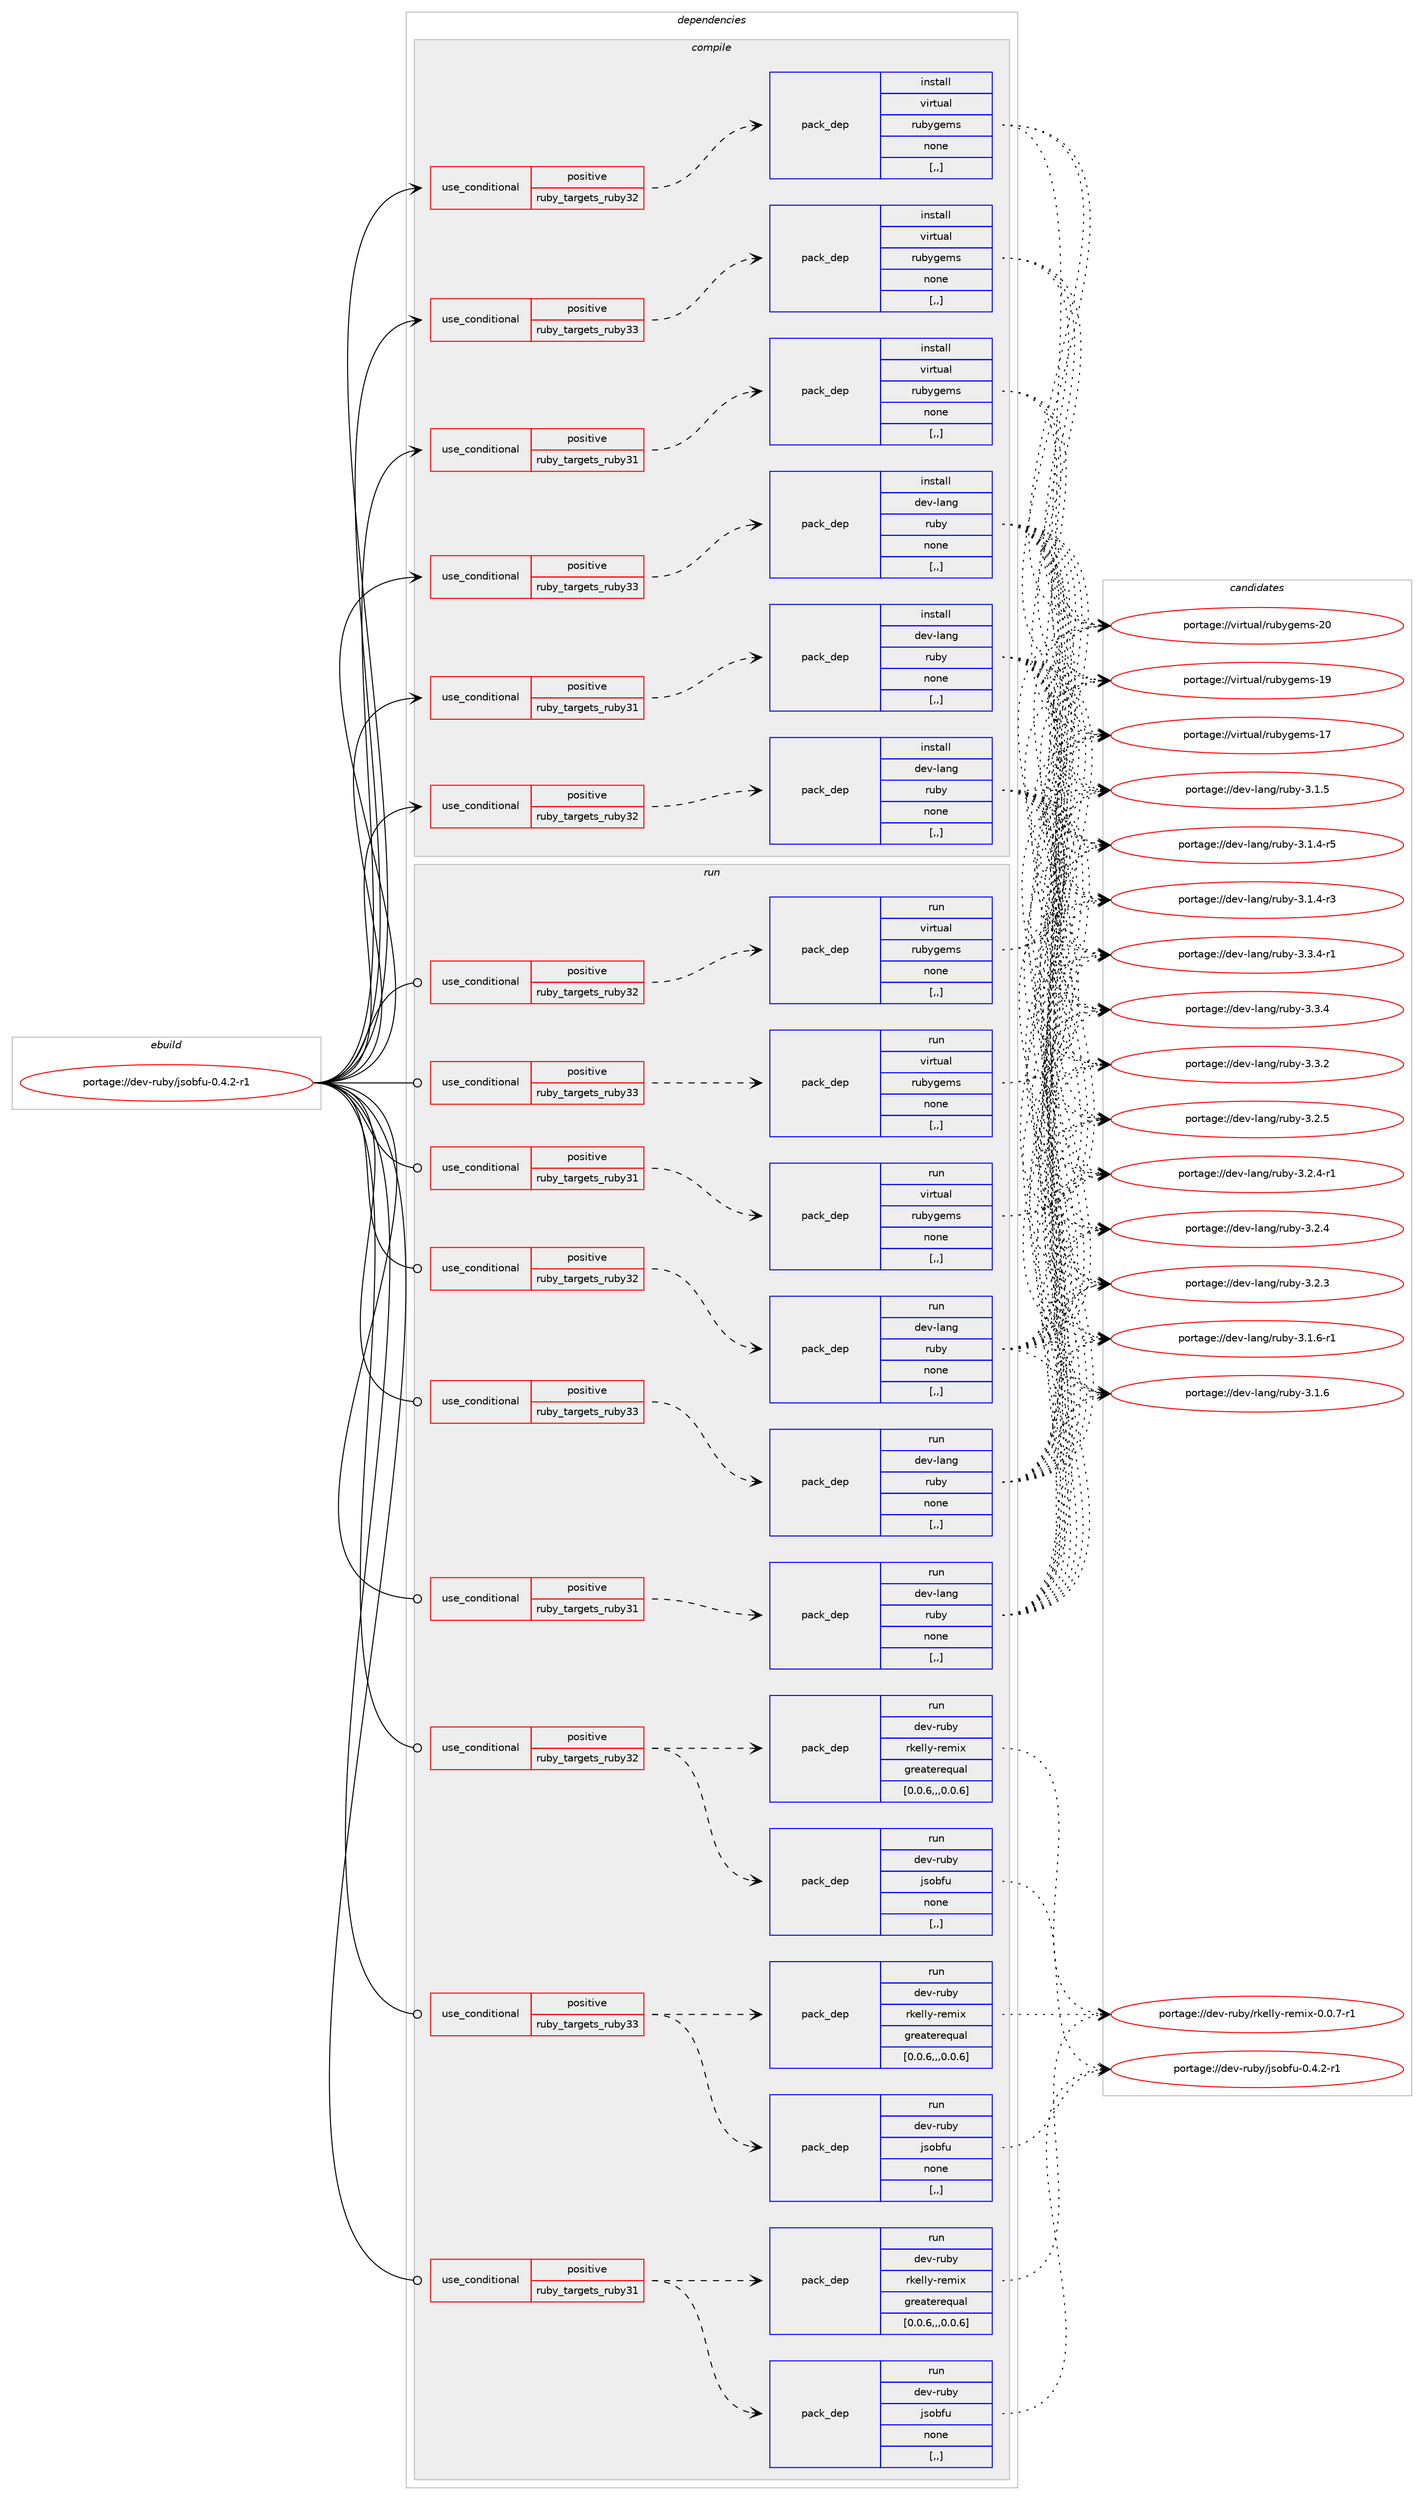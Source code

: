 digraph prolog {

# *************
# Graph options
# *************

newrank=true;
concentrate=true;
compound=true;
graph [rankdir=LR,fontname=Helvetica,fontsize=10,ranksep=1.5];#, ranksep=2.5, nodesep=0.2];
edge  [arrowhead=vee];
node  [fontname=Helvetica,fontsize=10];

# **********
# The ebuild
# **********

subgraph cluster_leftcol {
color=gray;
label=<<i>ebuild</i>>;
id [label="portage://dev-ruby/jsobfu-0.4.2-r1", color=red, width=4, href="../dev-ruby/jsobfu-0.4.2-r1.svg"];
}

# ****************
# The dependencies
# ****************

subgraph cluster_midcol {
color=gray;
label=<<i>dependencies</i>>;
subgraph cluster_compile {
fillcolor="#eeeeee";
style=filled;
label=<<i>compile</i>>;
subgraph cond49614 {
dependency187877 [label=<<TABLE BORDER="0" CELLBORDER="1" CELLSPACING="0" CELLPADDING="4"><TR><TD ROWSPAN="3" CELLPADDING="10">use_conditional</TD></TR><TR><TD>positive</TD></TR><TR><TD>ruby_targets_ruby31</TD></TR></TABLE>>, shape=none, color=red];
subgraph pack136927 {
dependency187878 [label=<<TABLE BORDER="0" CELLBORDER="1" CELLSPACING="0" CELLPADDING="4" WIDTH="220"><TR><TD ROWSPAN="6" CELLPADDING="30">pack_dep</TD></TR><TR><TD WIDTH="110">install</TD></TR><TR><TD>dev-lang</TD></TR><TR><TD>ruby</TD></TR><TR><TD>none</TD></TR><TR><TD>[,,]</TD></TR></TABLE>>, shape=none, color=blue];
}
dependency187877:e -> dependency187878:w [weight=20,style="dashed",arrowhead="vee"];
}
id:e -> dependency187877:w [weight=20,style="solid",arrowhead="vee"];
subgraph cond49615 {
dependency187879 [label=<<TABLE BORDER="0" CELLBORDER="1" CELLSPACING="0" CELLPADDING="4"><TR><TD ROWSPAN="3" CELLPADDING="10">use_conditional</TD></TR><TR><TD>positive</TD></TR><TR><TD>ruby_targets_ruby31</TD></TR></TABLE>>, shape=none, color=red];
subgraph pack136928 {
dependency187880 [label=<<TABLE BORDER="0" CELLBORDER="1" CELLSPACING="0" CELLPADDING="4" WIDTH="220"><TR><TD ROWSPAN="6" CELLPADDING="30">pack_dep</TD></TR><TR><TD WIDTH="110">install</TD></TR><TR><TD>virtual</TD></TR><TR><TD>rubygems</TD></TR><TR><TD>none</TD></TR><TR><TD>[,,]</TD></TR></TABLE>>, shape=none, color=blue];
}
dependency187879:e -> dependency187880:w [weight=20,style="dashed",arrowhead="vee"];
}
id:e -> dependency187879:w [weight=20,style="solid",arrowhead="vee"];
subgraph cond49616 {
dependency187881 [label=<<TABLE BORDER="0" CELLBORDER="1" CELLSPACING="0" CELLPADDING="4"><TR><TD ROWSPAN="3" CELLPADDING="10">use_conditional</TD></TR><TR><TD>positive</TD></TR><TR><TD>ruby_targets_ruby32</TD></TR></TABLE>>, shape=none, color=red];
subgraph pack136929 {
dependency187882 [label=<<TABLE BORDER="0" CELLBORDER="1" CELLSPACING="0" CELLPADDING="4" WIDTH="220"><TR><TD ROWSPAN="6" CELLPADDING="30">pack_dep</TD></TR><TR><TD WIDTH="110">install</TD></TR><TR><TD>dev-lang</TD></TR><TR><TD>ruby</TD></TR><TR><TD>none</TD></TR><TR><TD>[,,]</TD></TR></TABLE>>, shape=none, color=blue];
}
dependency187881:e -> dependency187882:w [weight=20,style="dashed",arrowhead="vee"];
}
id:e -> dependency187881:w [weight=20,style="solid",arrowhead="vee"];
subgraph cond49617 {
dependency187883 [label=<<TABLE BORDER="0" CELLBORDER="1" CELLSPACING="0" CELLPADDING="4"><TR><TD ROWSPAN="3" CELLPADDING="10">use_conditional</TD></TR><TR><TD>positive</TD></TR><TR><TD>ruby_targets_ruby32</TD></TR></TABLE>>, shape=none, color=red];
subgraph pack136930 {
dependency187884 [label=<<TABLE BORDER="0" CELLBORDER="1" CELLSPACING="0" CELLPADDING="4" WIDTH="220"><TR><TD ROWSPAN="6" CELLPADDING="30">pack_dep</TD></TR><TR><TD WIDTH="110">install</TD></TR><TR><TD>virtual</TD></TR><TR><TD>rubygems</TD></TR><TR><TD>none</TD></TR><TR><TD>[,,]</TD></TR></TABLE>>, shape=none, color=blue];
}
dependency187883:e -> dependency187884:w [weight=20,style="dashed",arrowhead="vee"];
}
id:e -> dependency187883:w [weight=20,style="solid",arrowhead="vee"];
subgraph cond49618 {
dependency187885 [label=<<TABLE BORDER="0" CELLBORDER="1" CELLSPACING="0" CELLPADDING="4"><TR><TD ROWSPAN="3" CELLPADDING="10">use_conditional</TD></TR><TR><TD>positive</TD></TR><TR><TD>ruby_targets_ruby33</TD></TR></TABLE>>, shape=none, color=red];
subgraph pack136931 {
dependency187886 [label=<<TABLE BORDER="0" CELLBORDER="1" CELLSPACING="0" CELLPADDING="4" WIDTH="220"><TR><TD ROWSPAN="6" CELLPADDING="30">pack_dep</TD></TR><TR><TD WIDTH="110">install</TD></TR><TR><TD>dev-lang</TD></TR><TR><TD>ruby</TD></TR><TR><TD>none</TD></TR><TR><TD>[,,]</TD></TR></TABLE>>, shape=none, color=blue];
}
dependency187885:e -> dependency187886:w [weight=20,style="dashed",arrowhead="vee"];
}
id:e -> dependency187885:w [weight=20,style="solid",arrowhead="vee"];
subgraph cond49619 {
dependency187887 [label=<<TABLE BORDER="0" CELLBORDER="1" CELLSPACING="0" CELLPADDING="4"><TR><TD ROWSPAN="3" CELLPADDING="10">use_conditional</TD></TR><TR><TD>positive</TD></TR><TR><TD>ruby_targets_ruby33</TD></TR></TABLE>>, shape=none, color=red];
subgraph pack136932 {
dependency187888 [label=<<TABLE BORDER="0" CELLBORDER="1" CELLSPACING="0" CELLPADDING="4" WIDTH="220"><TR><TD ROWSPAN="6" CELLPADDING="30">pack_dep</TD></TR><TR><TD WIDTH="110">install</TD></TR><TR><TD>virtual</TD></TR><TR><TD>rubygems</TD></TR><TR><TD>none</TD></TR><TR><TD>[,,]</TD></TR></TABLE>>, shape=none, color=blue];
}
dependency187887:e -> dependency187888:w [weight=20,style="dashed",arrowhead="vee"];
}
id:e -> dependency187887:w [weight=20,style="solid",arrowhead="vee"];
}
subgraph cluster_compileandrun {
fillcolor="#eeeeee";
style=filled;
label=<<i>compile and run</i>>;
}
subgraph cluster_run {
fillcolor="#eeeeee";
style=filled;
label=<<i>run</i>>;
subgraph cond49620 {
dependency187889 [label=<<TABLE BORDER="0" CELLBORDER="1" CELLSPACING="0" CELLPADDING="4"><TR><TD ROWSPAN="3" CELLPADDING="10">use_conditional</TD></TR><TR><TD>positive</TD></TR><TR><TD>ruby_targets_ruby31</TD></TR></TABLE>>, shape=none, color=red];
subgraph pack136933 {
dependency187890 [label=<<TABLE BORDER="0" CELLBORDER="1" CELLSPACING="0" CELLPADDING="4" WIDTH="220"><TR><TD ROWSPAN="6" CELLPADDING="30">pack_dep</TD></TR><TR><TD WIDTH="110">run</TD></TR><TR><TD>dev-lang</TD></TR><TR><TD>ruby</TD></TR><TR><TD>none</TD></TR><TR><TD>[,,]</TD></TR></TABLE>>, shape=none, color=blue];
}
dependency187889:e -> dependency187890:w [weight=20,style="dashed",arrowhead="vee"];
}
id:e -> dependency187889:w [weight=20,style="solid",arrowhead="odot"];
subgraph cond49621 {
dependency187891 [label=<<TABLE BORDER="0" CELLBORDER="1" CELLSPACING="0" CELLPADDING="4"><TR><TD ROWSPAN="3" CELLPADDING="10">use_conditional</TD></TR><TR><TD>positive</TD></TR><TR><TD>ruby_targets_ruby31</TD></TR></TABLE>>, shape=none, color=red];
subgraph pack136934 {
dependency187892 [label=<<TABLE BORDER="0" CELLBORDER="1" CELLSPACING="0" CELLPADDING="4" WIDTH="220"><TR><TD ROWSPAN="6" CELLPADDING="30">pack_dep</TD></TR><TR><TD WIDTH="110">run</TD></TR><TR><TD>virtual</TD></TR><TR><TD>rubygems</TD></TR><TR><TD>none</TD></TR><TR><TD>[,,]</TD></TR></TABLE>>, shape=none, color=blue];
}
dependency187891:e -> dependency187892:w [weight=20,style="dashed",arrowhead="vee"];
}
id:e -> dependency187891:w [weight=20,style="solid",arrowhead="odot"];
subgraph cond49622 {
dependency187893 [label=<<TABLE BORDER="0" CELLBORDER="1" CELLSPACING="0" CELLPADDING="4"><TR><TD ROWSPAN="3" CELLPADDING="10">use_conditional</TD></TR><TR><TD>positive</TD></TR><TR><TD>ruby_targets_ruby31</TD></TR></TABLE>>, shape=none, color=red];
subgraph pack136935 {
dependency187894 [label=<<TABLE BORDER="0" CELLBORDER="1" CELLSPACING="0" CELLPADDING="4" WIDTH="220"><TR><TD ROWSPAN="6" CELLPADDING="30">pack_dep</TD></TR><TR><TD WIDTH="110">run</TD></TR><TR><TD>dev-ruby</TD></TR><TR><TD>jsobfu</TD></TR><TR><TD>none</TD></TR><TR><TD>[,,]</TD></TR></TABLE>>, shape=none, color=blue];
}
dependency187893:e -> dependency187894:w [weight=20,style="dashed",arrowhead="vee"];
subgraph pack136936 {
dependency187895 [label=<<TABLE BORDER="0" CELLBORDER="1" CELLSPACING="0" CELLPADDING="4" WIDTH="220"><TR><TD ROWSPAN="6" CELLPADDING="30">pack_dep</TD></TR><TR><TD WIDTH="110">run</TD></TR><TR><TD>dev-ruby</TD></TR><TR><TD>rkelly-remix</TD></TR><TR><TD>greaterequal</TD></TR><TR><TD>[0.0.6,,,0.0.6]</TD></TR></TABLE>>, shape=none, color=blue];
}
dependency187893:e -> dependency187895:w [weight=20,style="dashed",arrowhead="vee"];
}
id:e -> dependency187893:w [weight=20,style="solid",arrowhead="odot"];
subgraph cond49623 {
dependency187896 [label=<<TABLE BORDER="0" CELLBORDER="1" CELLSPACING="0" CELLPADDING="4"><TR><TD ROWSPAN="3" CELLPADDING="10">use_conditional</TD></TR><TR><TD>positive</TD></TR><TR><TD>ruby_targets_ruby32</TD></TR></TABLE>>, shape=none, color=red];
subgraph pack136937 {
dependency187897 [label=<<TABLE BORDER="0" CELLBORDER="1" CELLSPACING="0" CELLPADDING="4" WIDTH="220"><TR><TD ROWSPAN="6" CELLPADDING="30">pack_dep</TD></TR><TR><TD WIDTH="110">run</TD></TR><TR><TD>dev-lang</TD></TR><TR><TD>ruby</TD></TR><TR><TD>none</TD></TR><TR><TD>[,,]</TD></TR></TABLE>>, shape=none, color=blue];
}
dependency187896:e -> dependency187897:w [weight=20,style="dashed",arrowhead="vee"];
}
id:e -> dependency187896:w [weight=20,style="solid",arrowhead="odot"];
subgraph cond49624 {
dependency187898 [label=<<TABLE BORDER="0" CELLBORDER="1" CELLSPACING="0" CELLPADDING="4"><TR><TD ROWSPAN="3" CELLPADDING="10">use_conditional</TD></TR><TR><TD>positive</TD></TR><TR><TD>ruby_targets_ruby32</TD></TR></TABLE>>, shape=none, color=red];
subgraph pack136938 {
dependency187899 [label=<<TABLE BORDER="0" CELLBORDER="1" CELLSPACING="0" CELLPADDING="4" WIDTH="220"><TR><TD ROWSPAN="6" CELLPADDING="30">pack_dep</TD></TR><TR><TD WIDTH="110">run</TD></TR><TR><TD>virtual</TD></TR><TR><TD>rubygems</TD></TR><TR><TD>none</TD></TR><TR><TD>[,,]</TD></TR></TABLE>>, shape=none, color=blue];
}
dependency187898:e -> dependency187899:w [weight=20,style="dashed",arrowhead="vee"];
}
id:e -> dependency187898:w [weight=20,style="solid",arrowhead="odot"];
subgraph cond49625 {
dependency187900 [label=<<TABLE BORDER="0" CELLBORDER="1" CELLSPACING="0" CELLPADDING="4"><TR><TD ROWSPAN="3" CELLPADDING="10">use_conditional</TD></TR><TR><TD>positive</TD></TR><TR><TD>ruby_targets_ruby32</TD></TR></TABLE>>, shape=none, color=red];
subgraph pack136939 {
dependency187901 [label=<<TABLE BORDER="0" CELLBORDER="1" CELLSPACING="0" CELLPADDING="4" WIDTH="220"><TR><TD ROWSPAN="6" CELLPADDING="30">pack_dep</TD></TR><TR><TD WIDTH="110">run</TD></TR><TR><TD>dev-ruby</TD></TR><TR><TD>jsobfu</TD></TR><TR><TD>none</TD></TR><TR><TD>[,,]</TD></TR></TABLE>>, shape=none, color=blue];
}
dependency187900:e -> dependency187901:w [weight=20,style="dashed",arrowhead="vee"];
subgraph pack136940 {
dependency187902 [label=<<TABLE BORDER="0" CELLBORDER="1" CELLSPACING="0" CELLPADDING="4" WIDTH="220"><TR><TD ROWSPAN="6" CELLPADDING="30">pack_dep</TD></TR><TR><TD WIDTH="110">run</TD></TR><TR><TD>dev-ruby</TD></TR><TR><TD>rkelly-remix</TD></TR><TR><TD>greaterequal</TD></TR><TR><TD>[0.0.6,,,0.0.6]</TD></TR></TABLE>>, shape=none, color=blue];
}
dependency187900:e -> dependency187902:w [weight=20,style="dashed",arrowhead="vee"];
}
id:e -> dependency187900:w [weight=20,style="solid",arrowhead="odot"];
subgraph cond49626 {
dependency187903 [label=<<TABLE BORDER="0" CELLBORDER="1" CELLSPACING="0" CELLPADDING="4"><TR><TD ROWSPAN="3" CELLPADDING="10">use_conditional</TD></TR><TR><TD>positive</TD></TR><TR><TD>ruby_targets_ruby33</TD></TR></TABLE>>, shape=none, color=red];
subgraph pack136941 {
dependency187904 [label=<<TABLE BORDER="0" CELLBORDER="1" CELLSPACING="0" CELLPADDING="4" WIDTH="220"><TR><TD ROWSPAN="6" CELLPADDING="30">pack_dep</TD></TR><TR><TD WIDTH="110">run</TD></TR><TR><TD>dev-lang</TD></TR><TR><TD>ruby</TD></TR><TR><TD>none</TD></TR><TR><TD>[,,]</TD></TR></TABLE>>, shape=none, color=blue];
}
dependency187903:e -> dependency187904:w [weight=20,style="dashed",arrowhead="vee"];
}
id:e -> dependency187903:w [weight=20,style="solid",arrowhead="odot"];
subgraph cond49627 {
dependency187905 [label=<<TABLE BORDER="0" CELLBORDER="1" CELLSPACING="0" CELLPADDING="4"><TR><TD ROWSPAN="3" CELLPADDING="10">use_conditional</TD></TR><TR><TD>positive</TD></TR><TR><TD>ruby_targets_ruby33</TD></TR></TABLE>>, shape=none, color=red];
subgraph pack136942 {
dependency187906 [label=<<TABLE BORDER="0" CELLBORDER="1" CELLSPACING="0" CELLPADDING="4" WIDTH="220"><TR><TD ROWSPAN="6" CELLPADDING="30">pack_dep</TD></TR><TR><TD WIDTH="110">run</TD></TR><TR><TD>virtual</TD></TR><TR><TD>rubygems</TD></TR><TR><TD>none</TD></TR><TR><TD>[,,]</TD></TR></TABLE>>, shape=none, color=blue];
}
dependency187905:e -> dependency187906:w [weight=20,style="dashed",arrowhead="vee"];
}
id:e -> dependency187905:w [weight=20,style="solid",arrowhead="odot"];
subgraph cond49628 {
dependency187907 [label=<<TABLE BORDER="0" CELLBORDER="1" CELLSPACING="0" CELLPADDING="4"><TR><TD ROWSPAN="3" CELLPADDING="10">use_conditional</TD></TR><TR><TD>positive</TD></TR><TR><TD>ruby_targets_ruby33</TD></TR></TABLE>>, shape=none, color=red];
subgraph pack136943 {
dependency187908 [label=<<TABLE BORDER="0" CELLBORDER="1" CELLSPACING="0" CELLPADDING="4" WIDTH="220"><TR><TD ROWSPAN="6" CELLPADDING="30">pack_dep</TD></TR><TR><TD WIDTH="110">run</TD></TR><TR><TD>dev-ruby</TD></TR><TR><TD>jsobfu</TD></TR><TR><TD>none</TD></TR><TR><TD>[,,]</TD></TR></TABLE>>, shape=none, color=blue];
}
dependency187907:e -> dependency187908:w [weight=20,style="dashed",arrowhead="vee"];
subgraph pack136944 {
dependency187909 [label=<<TABLE BORDER="0" CELLBORDER="1" CELLSPACING="0" CELLPADDING="4" WIDTH="220"><TR><TD ROWSPAN="6" CELLPADDING="30">pack_dep</TD></TR><TR><TD WIDTH="110">run</TD></TR><TR><TD>dev-ruby</TD></TR><TR><TD>rkelly-remix</TD></TR><TR><TD>greaterequal</TD></TR><TR><TD>[0.0.6,,,0.0.6]</TD></TR></TABLE>>, shape=none, color=blue];
}
dependency187907:e -> dependency187909:w [weight=20,style="dashed",arrowhead="vee"];
}
id:e -> dependency187907:w [weight=20,style="solid",arrowhead="odot"];
}
}

# **************
# The candidates
# **************

subgraph cluster_choices {
rank=same;
color=gray;
label=<<i>candidates</i>>;

subgraph choice136927 {
color=black;
nodesep=1;
choice100101118451089711010347114117981214551465146524511449 [label="portage://dev-lang/ruby-3.3.4-r1", color=red, width=4,href="../dev-lang/ruby-3.3.4-r1.svg"];
choice10010111845108971101034711411798121455146514652 [label="portage://dev-lang/ruby-3.3.4", color=red, width=4,href="../dev-lang/ruby-3.3.4.svg"];
choice10010111845108971101034711411798121455146514650 [label="portage://dev-lang/ruby-3.3.2", color=red, width=4,href="../dev-lang/ruby-3.3.2.svg"];
choice10010111845108971101034711411798121455146504653 [label="portage://dev-lang/ruby-3.2.5", color=red, width=4,href="../dev-lang/ruby-3.2.5.svg"];
choice100101118451089711010347114117981214551465046524511449 [label="portage://dev-lang/ruby-3.2.4-r1", color=red, width=4,href="../dev-lang/ruby-3.2.4-r1.svg"];
choice10010111845108971101034711411798121455146504652 [label="portage://dev-lang/ruby-3.2.4", color=red, width=4,href="../dev-lang/ruby-3.2.4.svg"];
choice10010111845108971101034711411798121455146504651 [label="portage://dev-lang/ruby-3.2.3", color=red, width=4,href="../dev-lang/ruby-3.2.3.svg"];
choice100101118451089711010347114117981214551464946544511449 [label="portage://dev-lang/ruby-3.1.6-r1", color=red, width=4,href="../dev-lang/ruby-3.1.6-r1.svg"];
choice10010111845108971101034711411798121455146494654 [label="portage://dev-lang/ruby-3.1.6", color=red, width=4,href="../dev-lang/ruby-3.1.6.svg"];
choice10010111845108971101034711411798121455146494653 [label="portage://dev-lang/ruby-3.1.5", color=red, width=4,href="../dev-lang/ruby-3.1.5.svg"];
choice100101118451089711010347114117981214551464946524511453 [label="portage://dev-lang/ruby-3.1.4-r5", color=red, width=4,href="../dev-lang/ruby-3.1.4-r5.svg"];
choice100101118451089711010347114117981214551464946524511451 [label="portage://dev-lang/ruby-3.1.4-r3", color=red, width=4,href="../dev-lang/ruby-3.1.4-r3.svg"];
dependency187878:e -> choice100101118451089711010347114117981214551465146524511449:w [style=dotted,weight="100"];
dependency187878:e -> choice10010111845108971101034711411798121455146514652:w [style=dotted,weight="100"];
dependency187878:e -> choice10010111845108971101034711411798121455146514650:w [style=dotted,weight="100"];
dependency187878:e -> choice10010111845108971101034711411798121455146504653:w [style=dotted,weight="100"];
dependency187878:e -> choice100101118451089711010347114117981214551465046524511449:w [style=dotted,weight="100"];
dependency187878:e -> choice10010111845108971101034711411798121455146504652:w [style=dotted,weight="100"];
dependency187878:e -> choice10010111845108971101034711411798121455146504651:w [style=dotted,weight="100"];
dependency187878:e -> choice100101118451089711010347114117981214551464946544511449:w [style=dotted,weight="100"];
dependency187878:e -> choice10010111845108971101034711411798121455146494654:w [style=dotted,weight="100"];
dependency187878:e -> choice10010111845108971101034711411798121455146494653:w [style=dotted,weight="100"];
dependency187878:e -> choice100101118451089711010347114117981214551464946524511453:w [style=dotted,weight="100"];
dependency187878:e -> choice100101118451089711010347114117981214551464946524511451:w [style=dotted,weight="100"];
}
subgraph choice136928 {
color=black;
nodesep=1;
choice118105114116117971084711411798121103101109115455048 [label="portage://virtual/rubygems-20", color=red, width=4,href="../virtual/rubygems-20.svg"];
choice118105114116117971084711411798121103101109115454957 [label="portage://virtual/rubygems-19", color=red, width=4,href="../virtual/rubygems-19.svg"];
choice118105114116117971084711411798121103101109115454955 [label="portage://virtual/rubygems-17", color=red, width=4,href="../virtual/rubygems-17.svg"];
dependency187880:e -> choice118105114116117971084711411798121103101109115455048:w [style=dotted,weight="100"];
dependency187880:e -> choice118105114116117971084711411798121103101109115454957:w [style=dotted,weight="100"];
dependency187880:e -> choice118105114116117971084711411798121103101109115454955:w [style=dotted,weight="100"];
}
subgraph choice136929 {
color=black;
nodesep=1;
choice100101118451089711010347114117981214551465146524511449 [label="portage://dev-lang/ruby-3.3.4-r1", color=red, width=4,href="../dev-lang/ruby-3.3.4-r1.svg"];
choice10010111845108971101034711411798121455146514652 [label="portage://dev-lang/ruby-3.3.4", color=red, width=4,href="../dev-lang/ruby-3.3.4.svg"];
choice10010111845108971101034711411798121455146514650 [label="portage://dev-lang/ruby-3.3.2", color=red, width=4,href="../dev-lang/ruby-3.3.2.svg"];
choice10010111845108971101034711411798121455146504653 [label="portage://dev-lang/ruby-3.2.5", color=red, width=4,href="../dev-lang/ruby-3.2.5.svg"];
choice100101118451089711010347114117981214551465046524511449 [label="portage://dev-lang/ruby-3.2.4-r1", color=red, width=4,href="../dev-lang/ruby-3.2.4-r1.svg"];
choice10010111845108971101034711411798121455146504652 [label="portage://dev-lang/ruby-3.2.4", color=red, width=4,href="../dev-lang/ruby-3.2.4.svg"];
choice10010111845108971101034711411798121455146504651 [label="portage://dev-lang/ruby-3.2.3", color=red, width=4,href="../dev-lang/ruby-3.2.3.svg"];
choice100101118451089711010347114117981214551464946544511449 [label="portage://dev-lang/ruby-3.1.6-r1", color=red, width=4,href="../dev-lang/ruby-3.1.6-r1.svg"];
choice10010111845108971101034711411798121455146494654 [label="portage://dev-lang/ruby-3.1.6", color=red, width=4,href="../dev-lang/ruby-3.1.6.svg"];
choice10010111845108971101034711411798121455146494653 [label="portage://dev-lang/ruby-3.1.5", color=red, width=4,href="../dev-lang/ruby-3.1.5.svg"];
choice100101118451089711010347114117981214551464946524511453 [label="portage://dev-lang/ruby-3.1.4-r5", color=red, width=4,href="../dev-lang/ruby-3.1.4-r5.svg"];
choice100101118451089711010347114117981214551464946524511451 [label="portage://dev-lang/ruby-3.1.4-r3", color=red, width=4,href="../dev-lang/ruby-3.1.4-r3.svg"];
dependency187882:e -> choice100101118451089711010347114117981214551465146524511449:w [style=dotted,weight="100"];
dependency187882:e -> choice10010111845108971101034711411798121455146514652:w [style=dotted,weight="100"];
dependency187882:e -> choice10010111845108971101034711411798121455146514650:w [style=dotted,weight="100"];
dependency187882:e -> choice10010111845108971101034711411798121455146504653:w [style=dotted,weight="100"];
dependency187882:e -> choice100101118451089711010347114117981214551465046524511449:w [style=dotted,weight="100"];
dependency187882:e -> choice10010111845108971101034711411798121455146504652:w [style=dotted,weight="100"];
dependency187882:e -> choice10010111845108971101034711411798121455146504651:w [style=dotted,weight="100"];
dependency187882:e -> choice100101118451089711010347114117981214551464946544511449:w [style=dotted,weight="100"];
dependency187882:e -> choice10010111845108971101034711411798121455146494654:w [style=dotted,weight="100"];
dependency187882:e -> choice10010111845108971101034711411798121455146494653:w [style=dotted,weight="100"];
dependency187882:e -> choice100101118451089711010347114117981214551464946524511453:w [style=dotted,weight="100"];
dependency187882:e -> choice100101118451089711010347114117981214551464946524511451:w [style=dotted,weight="100"];
}
subgraph choice136930 {
color=black;
nodesep=1;
choice118105114116117971084711411798121103101109115455048 [label="portage://virtual/rubygems-20", color=red, width=4,href="../virtual/rubygems-20.svg"];
choice118105114116117971084711411798121103101109115454957 [label="portage://virtual/rubygems-19", color=red, width=4,href="../virtual/rubygems-19.svg"];
choice118105114116117971084711411798121103101109115454955 [label="portage://virtual/rubygems-17", color=red, width=4,href="../virtual/rubygems-17.svg"];
dependency187884:e -> choice118105114116117971084711411798121103101109115455048:w [style=dotted,weight="100"];
dependency187884:e -> choice118105114116117971084711411798121103101109115454957:w [style=dotted,weight="100"];
dependency187884:e -> choice118105114116117971084711411798121103101109115454955:w [style=dotted,weight="100"];
}
subgraph choice136931 {
color=black;
nodesep=1;
choice100101118451089711010347114117981214551465146524511449 [label="portage://dev-lang/ruby-3.3.4-r1", color=red, width=4,href="../dev-lang/ruby-3.3.4-r1.svg"];
choice10010111845108971101034711411798121455146514652 [label="portage://dev-lang/ruby-3.3.4", color=red, width=4,href="../dev-lang/ruby-3.3.4.svg"];
choice10010111845108971101034711411798121455146514650 [label="portage://dev-lang/ruby-3.3.2", color=red, width=4,href="../dev-lang/ruby-3.3.2.svg"];
choice10010111845108971101034711411798121455146504653 [label="portage://dev-lang/ruby-3.2.5", color=red, width=4,href="../dev-lang/ruby-3.2.5.svg"];
choice100101118451089711010347114117981214551465046524511449 [label="portage://dev-lang/ruby-3.2.4-r1", color=red, width=4,href="../dev-lang/ruby-3.2.4-r1.svg"];
choice10010111845108971101034711411798121455146504652 [label="portage://dev-lang/ruby-3.2.4", color=red, width=4,href="../dev-lang/ruby-3.2.4.svg"];
choice10010111845108971101034711411798121455146504651 [label="portage://dev-lang/ruby-3.2.3", color=red, width=4,href="../dev-lang/ruby-3.2.3.svg"];
choice100101118451089711010347114117981214551464946544511449 [label="portage://dev-lang/ruby-3.1.6-r1", color=red, width=4,href="../dev-lang/ruby-3.1.6-r1.svg"];
choice10010111845108971101034711411798121455146494654 [label="portage://dev-lang/ruby-3.1.6", color=red, width=4,href="../dev-lang/ruby-3.1.6.svg"];
choice10010111845108971101034711411798121455146494653 [label="portage://dev-lang/ruby-3.1.5", color=red, width=4,href="../dev-lang/ruby-3.1.5.svg"];
choice100101118451089711010347114117981214551464946524511453 [label="portage://dev-lang/ruby-3.1.4-r5", color=red, width=4,href="../dev-lang/ruby-3.1.4-r5.svg"];
choice100101118451089711010347114117981214551464946524511451 [label="portage://dev-lang/ruby-3.1.4-r3", color=red, width=4,href="../dev-lang/ruby-3.1.4-r3.svg"];
dependency187886:e -> choice100101118451089711010347114117981214551465146524511449:w [style=dotted,weight="100"];
dependency187886:e -> choice10010111845108971101034711411798121455146514652:w [style=dotted,weight="100"];
dependency187886:e -> choice10010111845108971101034711411798121455146514650:w [style=dotted,weight="100"];
dependency187886:e -> choice10010111845108971101034711411798121455146504653:w [style=dotted,weight="100"];
dependency187886:e -> choice100101118451089711010347114117981214551465046524511449:w [style=dotted,weight="100"];
dependency187886:e -> choice10010111845108971101034711411798121455146504652:w [style=dotted,weight="100"];
dependency187886:e -> choice10010111845108971101034711411798121455146504651:w [style=dotted,weight="100"];
dependency187886:e -> choice100101118451089711010347114117981214551464946544511449:w [style=dotted,weight="100"];
dependency187886:e -> choice10010111845108971101034711411798121455146494654:w [style=dotted,weight="100"];
dependency187886:e -> choice10010111845108971101034711411798121455146494653:w [style=dotted,weight="100"];
dependency187886:e -> choice100101118451089711010347114117981214551464946524511453:w [style=dotted,weight="100"];
dependency187886:e -> choice100101118451089711010347114117981214551464946524511451:w [style=dotted,weight="100"];
}
subgraph choice136932 {
color=black;
nodesep=1;
choice118105114116117971084711411798121103101109115455048 [label="portage://virtual/rubygems-20", color=red, width=4,href="../virtual/rubygems-20.svg"];
choice118105114116117971084711411798121103101109115454957 [label="portage://virtual/rubygems-19", color=red, width=4,href="../virtual/rubygems-19.svg"];
choice118105114116117971084711411798121103101109115454955 [label="portage://virtual/rubygems-17", color=red, width=4,href="../virtual/rubygems-17.svg"];
dependency187888:e -> choice118105114116117971084711411798121103101109115455048:w [style=dotted,weight="100"];
dependency187888:e -> choice118105114116117971084711411798121103101109115454957:w [style=dotted,weight="100"];
dependency187888:e -> choice118105114116117971084711411798121103101109115454955:w [style=dotted,weight="100"];
}
subgraph choice136933 {
color=black;
nodesep=1;
choice100101118451089711010347114117981214551465146524511449 [label="portage://dev-lang/ruby-3.3.4-r1", color=red, width=4,href="../dev-lang/ruby-3.3.4-r1.svg"];
choice10010111845108971101034711411798121455146514652 [label="portage://dev-lang/ruby-3.3.4", color=red, width=4,href="../dev-lang/ruby-3.3.4.svg"];
choice10010111845108971101034711411798121455146514650 [label="portage://dev-lang/ruby-3.3.2", color=red, width=4,href="../dev-lang/ruby-3.3.2.svg"];
choice10010111845108971101034711411798121455146504653 [label="portage://dev-lang/ruby-3.2.5", color=red, width=4,href="../dev-lang/ruby-3.2.5.svg"];
choice100101118451089711010347114117981214551465046524511449 [label="portage://dev-lang/ruby-3.2.4-r1", color=red, width=4,href="../dev-lang/ruby-3.2.4-r1.svg"];
choice10010111845108971101034711411798121455146504652 [label="portage://dev-lang/ruby-3.2.4", color=red, width=4,href="../dev-lang/ruby-3.2.4.svg"];
choice10010111845108971101034711411798121455146504651 [label="portage://dev-lang/ruby-3.2.3", color=red, width=4,href="../dev-lang/ruby-3.2.3.svg"];
choice100101118451089711010347114117981214551464946544511449 [label="portage://dev-lang/ruby-3.1.6-r1", color=red, width=4,href="../dev-lang/ruby-3.1.6-r1.svg"];
choice10010111845108971101034711411798121455146494654 [label="portage://dev-lang/ruby-3.1.6", color=red, width=4,href="../dev-lang/ruby-3.1.6.svg"];
choice10010111845108971101034711411798121455146494653 [label="portage://dev-lang/ruby-3.1.5", color=red, width=4,href="../dev-lang/ruby-3.1.5.svg"];
choice100101118451089711010347114117981214551464946524511453 [label="portage://dev-lang/ruby-3.1.4-r5", color=red, width=4,href="../dev-lang/ruby-3.1.4-r5.svg"];
choice100101118451089711010347114117981214551464946524511451 [label="portage://dev-lang/ruby-3.1.4-r3", color=red, width=4,href="../dev-lang/ruby-3.1.4-r3.svg"];
dependency187890:e -> choice100101118451089711010347114117981214551465146524511449:w [style=dotted,weight="100"];
dependency187890:e -> choice10010111845108971101034711411798121455146514652:w [style=dotted,weight="100"];
dependency187890:e -> choice10010111845108971101034711411798121455146514650:w [style=dotted,weight="100"];
dependency187890:e -> choice10010111845108971101034711411798121455146504653:w [style=dotted,weight="100"];
dependency187890:e -> choice100101118451089711010347114117981214551465046524511449:w [style=dotted,weight="100"];
dependency187890:e -> choice10010111845108971101034711411798121455146504652:w [style=dotted,weight="100"];
dependency187890:e -> choice10010111845108971101034711411798121455146504651:w [style=dotted,weight="100"];
dependency187890:e -> choice100101118451089711010347114117981214551464946544511449:w [style=dotted,weight="100"];
dependency187890:e -> choice10010111845108971101034711411798121455146494654:w [style=dotted,weight="100"];
dependency187890:e -> choice10010111845108971101034711411798121455146494653:w [style=dotted,weight="100"];
dependency187890:e -> choice100101118451089711010347114117981214551464946524511453:w [style=dotted,weight="100"];
dependency187890:e -> choice100101118451089711010347114117981214551464946524511451:w [style=dotted,weight="100"];
}
subgraph choice136934 {
color=black;
nodesep=1;
choice118105114116117971084711411798121103101109115455048 [label="portage://virtual/rubygems-20", color=red, width=4,href="../virtual/rubygems-20.svg"];
choice118105114116117971084711411798121103101109115454957 [label="portage://virtual/rubygems-19", color=red, width=4,href="../virtual/rubygems-19.svg"];
choice118105114116117971084711411798121103101109115454955 [label="portage://virtual/rubygems-17", color=red, width=4,href="../virtual/rubygems-17.svg"];
dependency187892:e -> choice118105114116117971084711411798121103101109115455048:w [style=dotted,weight="100"];
dependency187892:e -> choice118105114116117971084711411798121103101109115454957:w [style=dotted,weight="100"];
dependency187892:e -> choice118105114116117971084711411798121103101109115454955:w [style=dotted,weight="100"];
}
subgraph choice136935 {
color=black;
nodesep=1;
choice100101118451141179812147106115111981021174548465246504511449 [label="portage://dev-ruby/jsobfu-0.4.2-r1", color=red, width=4,href="../dev-ruby/jsobfu-0.4.2-r1.svg"];
dependency187894:e -> choice100101118451141179812147106115111981021174548465246504511449:w [style=dotted,weight="100"];
}
subgraph choice136936 {
color=black;
nodesep=1;
choice100101118451141179812147114107101108108121451141011091051204548464846554511449 [label="portage://dev-ruby/rkelly-remix-0.0.7-r1", color=red, width=4,href="../dev-ruby/rkelly-remix-0.0.7-r1.svg"];
dependency187895:e -> choice100101118451141179812147114107101108108121451141011091051204548464846554511449:w [style=dotted,weight="100"];
}
subgraph choice136937 {
color=black;
nodesep=1;
choice100101118451089711010347114117981214551465146524511449 [label="portage://dev-lang/ruby-3.3.4-r1", color=red, width=4,href="../dev-lang/ruby-3.3.4-r1.svg"];
choice10010111845108971101034711411798121455146514652 [label="portage://dev-lang/ruby-3.3.4", color=red, width=4,href="../dev-lang/ruby-3.3.4.svg"];
choice10010111845108971101034711411798121455146514650 [label="portage://dev-lang/ruby-3.3.2", color=red, width=4,href="../dev-lang/ruby-3.3.2.svg"];
choice10010111845108971101034711411798121455146504653 [label="portage://dev-lang/ruby-3.2.5", color=red, width=4,href="../dev-lang/ruby-3.2.5.svg"];
choice100101118451089711010347114117981214551465046524511449 [label="portage://dev-lang/ruby-3.2.4-r1", color=red, width=4,href="../dev-lang/ruby-3.2.4-r1.svg"];
choice10010111845108971101034711411798121455146504652 [label="portage://dev-lang/ruby-3.2.4", color=red, width=4,href="../dev-lang/ruby-3.2.4.svg"];
choice10010111845108971101034711411798121455146504651 [label="portage://dev-lang/ruby-3.2.3", color=red, width=4,href="../dev-lang/ruby-3.2.3.svg"];
choice100101118451089711010347114117981214551464946544511449 [label="portage://dev-lang/ruby-3.1.6-r1", color=red, width=4,href="../dev-lang/ruby-3.1.6-r1.svg"];
choice10010111845108971101034711411798121455146494654 [label="portage://dev-lang/ruby-3.1.6", color=red, width=4,href="../dev-lang/ruby-3.1.6.svg"];
choice10010111845108971101034711411798121455146494653 [label="portage://dev-lang/ruby-3.1.5", color=red, width=4,href="../dev-lang/ruby-3.1.5.svg"];
choice100101118451089711010347114117981214551464946524511453 [label="portage://dev-lang/ruby-3.1.4-r5", color=red, width=4,href="../dev-lang/ruby-3.1.4-r5.svg"];
choice100101118451089711010347114117981214551464946524511451 [label="portage://dev-lang/ruby-3.1.4-r3", color=red, width=4,href="../dev-lang/ruby-3.1.4-r3.svg"];
dependency187897:e -> choice100101118451089711010347114117981214551465146524511449:w [style=dotted,weight="100"];
dependency187897:e -> choice10010111845108971101034711411798121455146514652:w [style=dotted,weight="100"];
dependency187897:e -> choice10010111845108971101034711411798121455146514650:w [style=dotted,weight="100"];
dependency187897:e -> choice10010111845108971101034711411798121455146504653:w [style=dotted,weight="100"];
dependency187897:e -> choice100101118451089711010347114117981214551465046524511449:w [style=dotted,weight="100"];
dependency187897:e -> choice10010111845108971101034711411798121455146504652:w [style=dotted,weight="100"];
dependency187897:e -> choice10010111845108971101034711411798121455146504651:w [style=dotted,weight="100"];
dependency187897:e -> choice100101118451089711010347114117981214551464946544511449:w [style=dotted,weight="100"];
dependency187897:e -> choice10010111845108971101034711411798121455146494654:w [style=dotted,weight="100"];
dependency187897:e -> choice10010111845108971101034711411798121455146494653:w [style=dotted,weight="100"];
dependency187897:e -> choice100101118451089711010347114117981214551464946524511453:w [style=dotted,weight="100"];
dependency187897:e -> choice100101118451089711010347114117981214551464946524511451:w [style=dotted,weight="100"];
}
subgraph choice136938 {
color=black;
nodesep=1;
choice118105114116117971084711411798121103101109115455048 [label="portage://virtual/rubygems-20", color=red, width=4,href="../virtual/rubygems-20.svg"];
choice118105114116117971084711411798121103101109115454957 [label="portage://virtual/rubygems-19", color=red, width=4,href="../virtual/rubygems-19.svg"];
choice118105114116117971084711411798121103101109115454955 [label="portage://virtual/rubygems-17", color=red, width=4,href="../virtual/rubygems-17.svg"];
dependency187899:e -> choice118105114116117971084711411798121103101109115455048:w [style=dotted,weight="100"];
dependency187899:e -> choice118105114116117971084711411798121103101109115454957:w [style=dotted,weight="100"];
dependency187899:e -> choice118105114116117971084711411798121103101109115454955:w [style=dotted,weight="100"];
}
subgraph choice136939 {
color=black;
nodesep=1;
choice100101118451141179812147106115111981021174548465246504511449 [label="portage://dev-ruby/jsobfu-0.4.2-r1", color=red, width=4,href="../dev-ruby/jsobfu-0.4.2-r1.svg"];
dependency187901:e -> choice100101118451141179812147106115111981021174548465246504511449:w [style=dotted,weight="100"];
}
subgraph choice136940 {
color=black;
nodesep=1;
choice100101118451141179812147114107101108108121451141011091051204548464846554511449 [label="portage://dev-ruby/rkelly-remix-0.0.7-r1", color=red, width=4,href="../dev-ruby/rkelly-remix-0.0.7-r1.svg"];
dependency187902:e -> choice100101118451141179812147114107101108108121451141011091051204548464846554511449:w [style=dotted,weight="100"];
}
subgraph choice136941 {
color=black;
nodesep=1;
choice100101118451089711010347114117981214551465146524511449 [label="portage://dev-lang/ruby-3.3.4-r1", color=red, width=4,href="../dev-lang/ruby-3.3.4-r1.svg"];
choice10010111845108971101034711411798121455146514652 [label="portage://dev-lang/ruby-3.3.4", color=red, width=4,href="../dev-lang/ruby-3.3.4.svg"];
choice10010111845108971101034711411798121455146514650 [label="portage://dev-lang/ruby-3.3.2", color=red, width=4,href="../dev-lang/ruby-3.3.2.svg"];
choice10010111845108971101034711411798121455146504653 [label="portage://dev-lang/ruby-3.2.5", color=red, width=4,href="../dev-lang/ruby-3.2.5.svg"];
choice100101118451089711010347114117981214551465046524511449 [label="portage://dev-lang/ruby-3.2.4-r1", color=red, width=4,href="../dev-lang/ruby-3.2.4-r1.svg"];
choice10010111845108971101034711411798121455146504652 [label="portage://dev-lang/ruby-3.2.4", color=red, width=4,href="../dev-lang/ruby-3.2.4.svg"];
choice10010111845108971101034711411798121455146504651 [label="portage://dev-lang/ruby-3.2.3", color=red, width=4,href="../dev-lang/ruby-3.2.3.svg"];
choice100101118451089711010347114117981214551464946544511449 [label="portage://dev-lang/ruby-3.1.6-r1", color=red, width=4,href="../dev-lang/ruby-3.1.6-r1.svg"];
choice10010111845108971101034711411798121455146494654 [label="portage://dev-lang/ruby-3.1.6", color=red, width=4,href="../dev-lang/ruby-3.1.6.svg"];
choice10010111845108971101034711411798121455146494653 [label="portage://dev-lang/ruby-3.1.5", color=red, width=4,href="../dev-lang/ruby-3.1.5.svg"];
choice100101118451089711010347114117981214551464946524511453 [label="portage://dev-lang/ruby-3.1.4-r5", color=red, width=4,href="../dev-lang/ruby-3.1.4-r5.svg"];
choice100101118451089711010347114117981214551464946524511451 [label="portage://dev-lang/ruby-3.1.4-r3", color=red, width=4,href="../dev-lang/ruby-3.1.4-r3.svg"];
dependency187904:e -> choice100101118451089711010347114117981214551465146524511449:w [style=dotted,weight="100"];
dependency187904:e -> choice10010111845108971101034711411798121455146514652:w [style=dotted,weight="100"];
dependency187904:e -> choice10010111845108971101034711411798121455146514650:w [style=dotted,weight="100"];
dependency187904:e -> choice10010111845108971101034711411798121455146504653:w [style=dotted,weight="100"];
dependency187904:e -> choice100101118451089711010347114117981214551465046524511449:w [style=dotted,weight="100"];
dependency187904:e -> choice10010111845108971101034711411798121455146504652:w [style=dotted,weight="100"];
dependency187904:e -> choice10010111845108971101034711411798121455146504651:w [style=dotted,weight="100"];
dependency187904:e -> choice100101118451089711010347114117981214551464946544511449:w [style=dotted,weight="100"];
dependency187904:e -> choice10010111845108971101034711411798121455146494654:w [style=dotted,weight="100"];
dependency187904:e -> choice10010111845108971101034711411798121455146494653:w [style=dotted,weight="100"];
dependency187904:e -> choice100101118451089711010347114117981214551464946524511453:w [style=dotted,weight="100"];
dependency187904:e -> choice100101118451089711010347114117981214551464946524511451:w [style=dotted,weight="100"];
}
subgraph choice136942 {
color=black;
nodesep=1;
choice118105114116117971084711411798121103101109115455048 [label="portage://virtual/rubygems-20", color=red, width=4,href="../virtual/rubygems-20.svg"];
choice118105114116117971084711411798121103101109115454957 [label="portage://virtual/rubygems-19", color=red, width=4,href="../virtual/rubygems-19.svg"];
choice118105114116117971084711411798121103101109115454955 [label="portage://virtual/rubygems-17", color=red, width=4,href="../virtual/rubygems-17.svg"];
dependency187906:e -> choice118105114116117971084711411798121103101109115455048:w [style=dotted,weight="100"];
dependency187906:e -> choice118105114116117971084711411798121103101109115454957:w [style=dotted,weight="100"];
dependency187906:e -> choice118105114116117971084711411798121103101109115454955:w [style=dotted,weight="100"];
}
subgraph choice136943 {
color=black;
nodesep=1;
choice100101118451141179812147106115111981021174548465246504511449 [label="portage://dev-ruby/jsobfu-0.4.2-r1", color=red, width=4,href="../dev-ruby/jsobfu-0.4.2-r1.svg"];
dependency187908:e -> choice100101118451141179812147106115111981021174548465246504511449:w [style=dotted,weight="100"];
}
subgraph choice136944 {
color=black;
nodesep=1;
choice100101118451141179812147114107101108108121451141011091051204548464846554511449 [label="portage://dev-ruby/rkelly-remix-0.0.7-r1", color=red, width=4,href="../dev-ruby/rkelly-remix-0.0.7-r1.svg"];
dependency187909:e -> choice100101118451141179812147114107101108108121451141011091051204548464846554511449:w [style=dotted,weight="100"];
}
}

}
